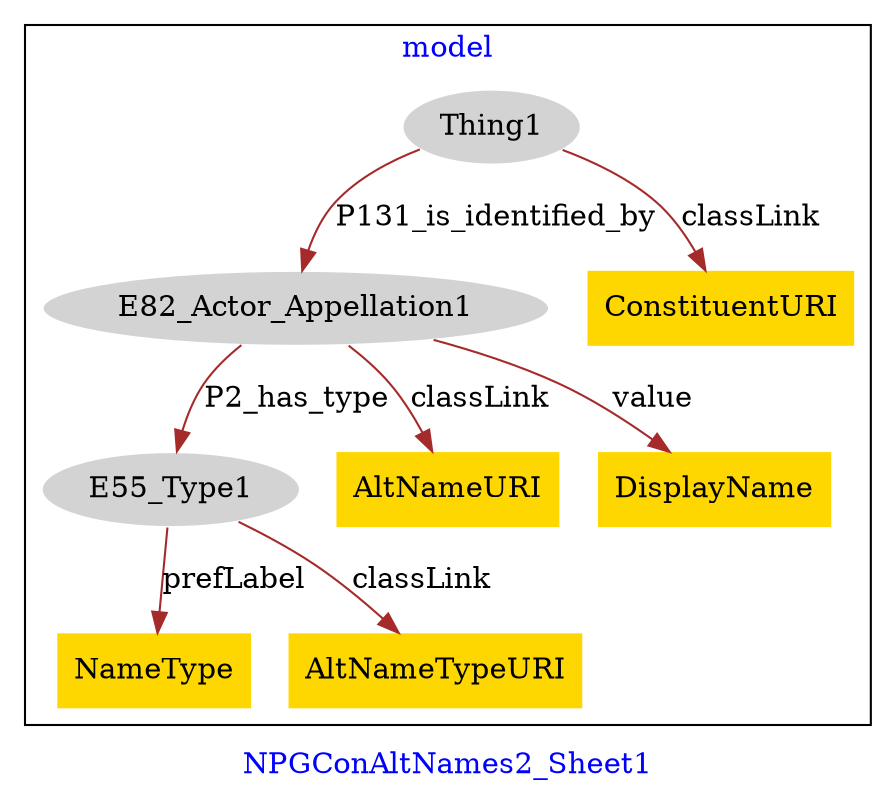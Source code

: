 digraph n0 {
fontcolor="blue"
remincross="true"
label="NPGConAltNames2_Sheet1"
subgraph cluster {
label="model"
n2[style="filled",color="white",fillcolor="lightgray",label="E82_Actor_Appellation1"];
n3[style="filled",color="white",fillcolor="lightgray",label="E55_Type1"];
n4[style="filled",color="white",fillcolor="lightgray",label="Thing1"];
n5[shape="plaintext",style="filled",fillcolor="gold",label="AltNameURI"];
n6[shape="plaintext",style="filled",fillcolor="gold",label="NameType"];
n7[shape="plaintext",style="filled",fillcolor="gold",label="AltNameTypeURI"];
n8[shape="plaintext",style="filled",fillcolor="gold",label="DisplayName"];
n9[shape="plaintext",style="filled",fillcolor="gold",label="ConstituentURI"];
}
n2 -> n3[color="brown",fontcolor="black",label="P2_has_type"]
n4 -> n2[color="brown",fontcolor="black",label="P131_is_identified_by"]
n2 -> n5[color="brown",fontcolor="black",label="classLink"]
n3 -> n6[color="brown",fontcolor="black",label="prefLabel"]
n3 -> n7[color="brown",fontcolor="black",label="classLink"]
n2 -> n8[color="brown",fontcolor="black",label="value"]
n4 -> n9[color="brown",fontcolor="black",label="classLink"]
}
